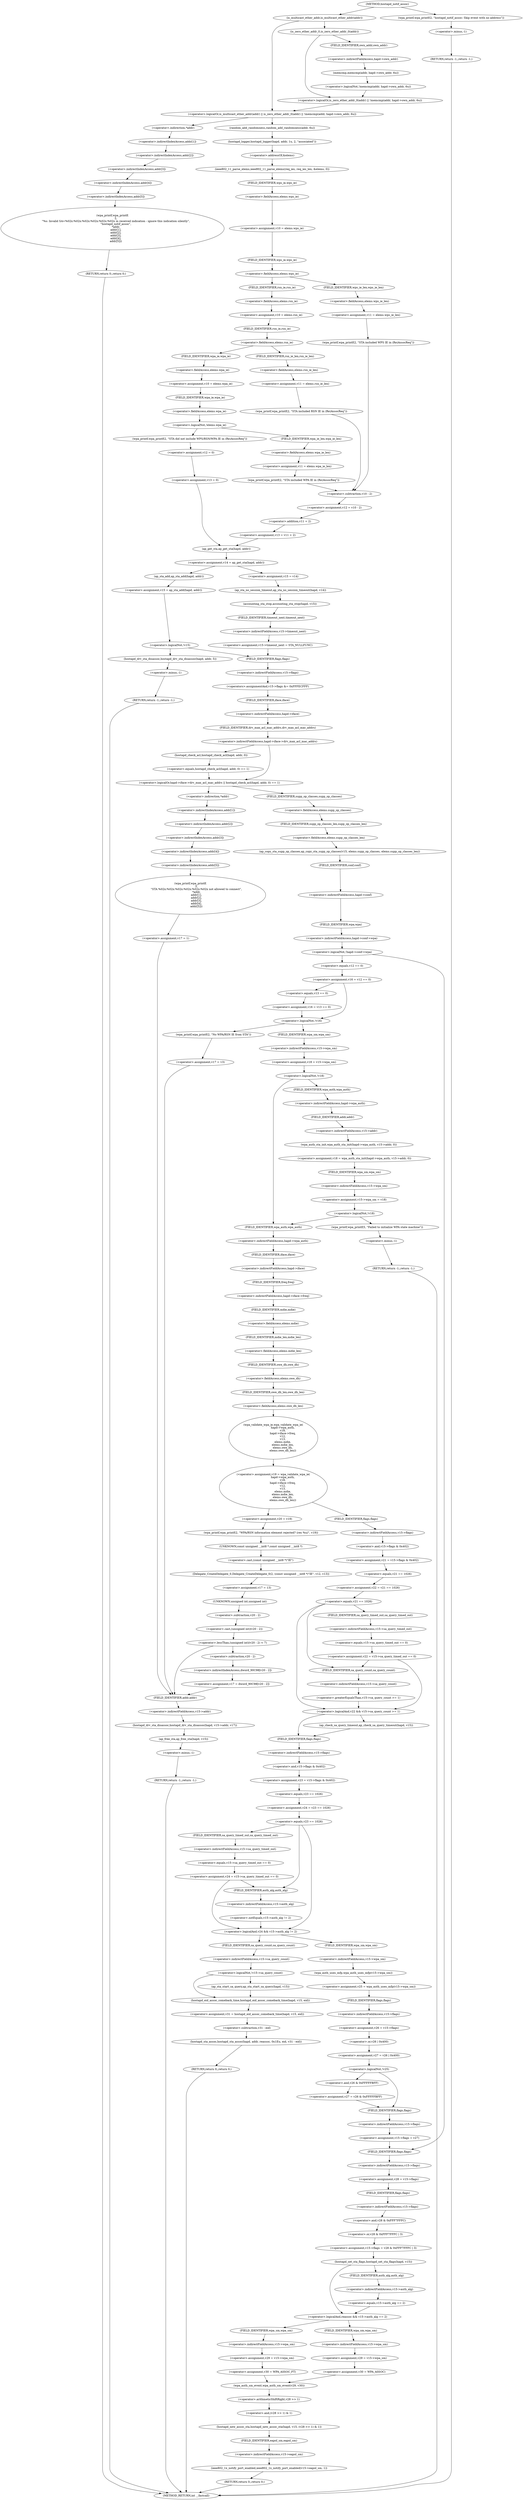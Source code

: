 digraph hostapd_notif_assoc {  
"1000160" [label = "(<operator>.logicalOr,is_multicast_ether_addr(addr) || is_zero_ether_addr_0(addr) || !memcmp(addr, hapd->own_addr, 6u))" ]
"1000161" [label = "(is_multicast_ether_addr,is_multicast_ether_addr(addr))" ]
"1000163" [label = "(<operator>.logicalOr,is_zero_ether_addr_0(addr) || !memcmp(addr, hapd->own_addr, 6u))" ]
"1000164" [label = "(is_zero_ether_addr_0,is_zero_ether_addr_0(addr))" ]
"1000166" [label = "(<operator>.logicalNot,!memcmp(addr, hapd->own_addr, 6u))" ]
"1000167" [label = "(memcmp,memcmp(addr, hapd->own_addr, 6u))" ]
"1000169" [label = "(<operator>.indirectFieldAccess,hapd->own_addr)" ]
"1000171" [label = "(FIELD_IDENTIFIER,own_addr,own_addr)" ]
"1000174" [label = "(wpa_printf,wpa_printf(\n        2,\n        \"%s: Invalid SA=%02x:%02x:%02x:%02x:%02x:%02x in received indication - ignore this indication silently\",\n        \"hostapd_notif_assoc\",\n        *addr,\n        addr[1],\n        addr[2],\n        addr[3],\n        addr[4],\n        addr[5]))" ]
"1000178" [label = "(<operator>.indirection,*addr)" ]
"1000180" [label = "(<operator>.indirectIndexAccess,addr[1])" ]
"1000183" [label = "(<operator>.indirectIndexAccess,addr[2])" ]
"1000186" [label = "(<operator>.indirectIndexAccess,addr[3])" ]
"1000189" [label = "(<operator>.indirectIndexAccess,addr[4])" ]
"1000192" [label = "(<operator>.indirectIndexAccess,addr[5])" ]
"1000195" [label = "(RETURN,return 0;,return 0;)" ]
"1000197" [label = "(random_add_randomness,random_add_randomness(addr, 6u))" ]
"1000200" [label = "(hostapd_logger,hostapd_logger(hapd, addr, 1u, 2, \"associated\"))" ]
"1000206" [label = "(ieee802_11_parse_elems,ieee802_11_parse_elems(req_ies, req_ies_len, &elems, 0))" ]
"1000209" [label = "(<operator>.addressOf,&elems)" ]
"1000212" [label = "(<operator>.assignment,v10 = elems.wps_ie)" ]
"1000214" [label = "(<operator>.fieldAccess,elems.wps_ie)" ]
"1000216" [label = "(FIELD_IDENTIFIER,wps_ie,wps_ie)" ]
"1000218" [label = "(<operator>.fieldAccess,elems.wps_ie)" ]
"1000220" [label = "(FIELD_IDENTIFIER,wps_ie,wps_ie)" ]
"1000222" [label = "(<operator>.assignment,v11 = elems.wps_ie_len)" ]
"1000224" [label = "(<operator>.fieldAccess,elems.wps_ie_len)" ]
"1000226" [label = "(FIELD_IDENTIFIER,wps_ie_len,wps_ie_len)" ]
"1000227" [label = "(wpa_printf,wpa_printf(2, \"STA included WPS IE in (Re)AssocReq\"))" ]
"1000232" [label = "(<operator>.assignment,v10 = elems.rsn_ie)" ]
"1000234" [label = "(<operator>.fieldAccess,elems.rsn_ie)" ]
"1000236" [label = "(FIELD_IDENTIFIER,rsn_ie,rsn_ie)" ]
"1000238" [label = "(<operator>.fieldAccess,elems.rsn_ie)" ]
"1000240" [label = "(FIELD_IDENTIFIER,rsn_ie,rsn_ie)" ]
"1000242" [label = "(<operator>.assignment,v11 = elems.rsn_ie_len)" ]
"1000244" [label = "(<operator>.fieldAccess,elems.rsn_ie_len)" ]
"1000246" [label = "(FIELD_IDENTIFIER,rsn_ie_len,rsn_ie_len)" ]
"1000247" [label = "(wpa_printf,wpa_printf(2, \"STA included RSN IE in (Re)AssocReq\"))" ]
"1000252" [label = "(<operator>.assignment,v10 = elems.wpa_ie)" ]
"1000254" [label = "(<operator>.fieldAccess,elems.wpa_ie)" ]
"1000256" [label = "(FIELD_IDENTIFIER,wpa_ie,wpa_ie)" ]
"1000258" [label = "(<operator>.logicalNot,!elems.wpa_ie)" ]
"1000259" [label = "(<operator>.fieldAccess,elems.wpa_ie)" ]
"1000261" [label = "(FIELD_IDENTIFIER,wpa_ie,wpa_ie)" ]
"1000263" [label = "(wpa_printf,wpa_printf(2, \"STA did not include WPS/RSN/WPA IE in (Re)AssocReq\"))" ]
"1000266" [label = "(<operator>.assignment,v12 = 0)" ]
"1000269" [label = "(<operator>.assignment,v13 = 0)" ]
"1000273" [label = "(<operator>.assignment,v14 = ap_get_sta(hapd, addr))" ]
"1000275" [label = "(ap_get_sta,ap_get_sta(hapd, addr))" ]
"1000281" [label = "(<operator>.assignment,v15 = v14)" ]
"1000284" [label = "(ap_sta_no_session_timeout,ap_sta_no_session_timeout(hapd, v14))" ]
"1000287" [label = "(accounting_sta_stop,accounting_sta_stop(hapd, v15))" ]
"1000290" [label = "(<operator>.assignment,v15->timeout_next = STA_NULLFUNC)" ]
"1000291" [label = "(<operator>.indirectFieldAccess,v15->timeout_next)" ]
"1000293" [label = "(FIELD_IDENTIFIER,timeout_next,timeout_next)" ]
"1000297" [label = "(<operator>.assignment,v15 = ap_sta_add(hapd, addr))" ]
"1000299" [label = "(ap_sta_add,ap_sta_add(hapd, addr))" ]
"1000303" [label = "(<operator>.logicalNot,!v15)" ]
"1000306" [label = "(hostapd_drv_sta_disassoc,hostapd_drv_sta_disassoc(hapd, addr, 5))" ]
"1000310" [label = "(RETURN,return -1;,return -1;)" ]
"1000311" [label = "(<operator>.minus,-1)" ]
"1000313" [label = "(<operators>.assignmentAnd,v15->flags &= 0xFFFECFFF)" ]
"1000314" [label = "(<operator>.indirectFieldAccess,v15->flags)" ]
"1000316" [label = "(FIELD_IDENTIFIER,flags,flags)" ]
"1000319" [label = "(<operator>.logicalOr,hapd->iface->drv_max_acl_mac_addrs || hostapd_check_acl(hapd, addr, 0) == 1)" ]
"1000320" [label = "(<operator>.indirectFieldAccess,hapd->iface->drv_max_acl_mac_addrs)" ]
"1000321" [label = "(<operator>.indirectFieldAccess,hapd->iface)" ]
"1000323" [label = "(FIELD_IDENTIFIER,iface,iface)" ]
"1000324" [label = "(FIELD_IDENTIFIER,drv_max_acl_mac_addrs,drv_max_acl_mac_addrs)" ]
"1000325" [label = "(<operator>.equals,hostapd_check_acl(hapd, addr, 0) == 1)" ]
"1000326" [label = "(hostapd_check_acl,hostapd_check_acl(hapd, addr, 0))" ]
"1000332" [label = "(ap_copy_sta_supp_op_classes,ap_copy_sta_supp_op_classes(v15, elems.supp_op_classes, elems.supp_op_classes_len))" ]
"1000334" [label = "(<operator>.fieldAccess,elems.supp_op_classes)" ]
"1000336" [label = "(FIELD_IDENTIFIER,supp_op_classes,supp_op_classes)" ]
"1000337" [label = "(<operator>.fieldAccess,elems.supp_op_classes_len)" ]
"1000339" [label = "(FIELD_IDENTIFIER,supp_op_classes_len,supp_op_classes_len)" ]
"1000341" [label = "(<operator>.logicalNot,!hapd->conf->wpa)" ]
"1000342" [label = "(<operator>.indirectFieldAccess,hapd->conf->wpa)" ]
"1000343" [label = "(<operator>.indirectFieldAccess,hapd->conf)" ]
"1000345" [label = "(FIELD_IDENTIFIER,conf,conf)" ]
"1000346" [label = "(FIELD_IDENTIFIER,wpa,wpa)" ]
"1000348" [label = "(<operator>.assignment,v16 = v12 == 0)" ]
"1000350" [label = "(<operator>.equals,v12 == 0)" ]
"1000355" [label = "(<operator>.assignment,v16 = v13 == 0)" ]
"1000357" [label = "(<operator>.equals,v13 == 0)" ]
"1000361" [label = "(<operator>.logicalNot,!v16)" ]
"1000364" [label = "(<operator>.assignment,v18 = v15->wpa_sm)" ]
"1000366" [label = "(<operator>.indirectFieldAccess,v15->wpa_sm)" ]
"1000368" [label = "(FIELD_IDENTIFIER,wpa_sm,wpa_sm)" ]
"1000370" [label = "(<operator>.logicalNot,!v18)" ]
"1000373" [label = "(<operator>.assignment,v18 = wpa_auth_sta_init(hapd->wpa_auth, v15->addr, 0))" ]
"1000375" [label = "(wpa_auth_sta_init,wpa_auth_sta_init(hapd->wpa_auth, v15->addr, 0))" ]
"1000376" [label = "(<operator>.indirectFieldAccess,hapd->wpa_auth)" ]
"1000378" [label = "(FIELD_IDENTIFIER,wpa_auth,wpa_auth)" ]
"1000379" [label = "(<operator>.indirectFieldAccess,v15->addr)" ]
"1000381" [label = "(FIELD_IDENTIFIER,addr,addr)" ]
"1000383" [label = "(<operator>.assignment,v15->wpa_sm = v18)" ]
"1000384" [label = "(<operator>.indirectFieldAccess,v15->wpa_sm)" ]
"1000386" [label = "(FIELD_IDENTIFIER,wpa_sm,wpa_sm)" ]
"1000389" [label = "(<operator>.logicalNot,!v18)" ]
"1000392" [label = "(wpa_printf,wpa_printf(5, \"Failed to initialize WPA state machine\"))" ]
"1000395" [label = "(RETURN,return -1;,return -1;)" ]
"1000396" [label = "(<operator>.minus,-1)" ]
"1000398" [label = "(<operator>.assignment,v19 = wpa_validate_wpa_ie(\n                      hapd->wpa_auth,\n                      v18,\n                      hapd->iface->freq,\n                      v12,\n                      v13,\n                      elems.mdie,\n                      elems.mdie_len,\n                      elems.owe_dh,\n                      elems.owe_dh_len))" ]
"1000400" [label = "(wpa_validate_wpa_ie,wpa_validate_wpa_ie(\n                      hapd->wpa_auth,\n                      v18,\n                      hapd->iface->freq,\n                      v12,\n                      v13,\n                      elems.mdie,\n                      elems.mdie_len,\n                      elems.owe_dh,\n                      elems.owe_dh_len))" ]
"1000401" [label = "(<operator>.indirectFieldAccess,hapd->wpa_auth)" ]
"1000403" [label = "(FIELD_IDENTIFIER,wpa_auth,wpa_auth)" ]
"1000405" [label = "(<operator>.indirectFieldAccess,hapd->iface->freq)" ]
"1000406" [label = "(<operator>.indirectFieldAccess,hapd->iface)" ]
"1000408" [label = "(FIELD_IDENTIFIER,iface,iface)" ]
"1000409" [label = "(FIELD_IDENTIFIER,freq,freq)" ]
"1000412" [label = "(<operator>.fieldAccess,elems.mdie)" ]
"1000414" [label = "(FIELD_IDENTIFIER,mdie,mdie)" ]
"1000415" [label = "(<operator>.fieldAccess,elems.mdie_len)" ]
"1000417" [label = "(FIELD_IDENTIFIER,mdie_len,mdie_len)" ]
"1000418" [label = "(<operator>.fieldAccess,elems.owe_dh)" ]
"1000420" [label = "(FIELD_IDENTIFIER,owe_dh,owe_dh)" ]
"1000421" [label = "(<operator>.fieldAccess,elems.owe_dh_len)" ]
"1000423" [label = "(FIELD_IDENTIFIER,owe_dh_len,owe_dh_len)" ]
"1000427" [label = "(<operator>.assignment,v20 = v19)" ]
"1000430" [label = "(wpa_printf,wpa_printf(2, \"WPA/RSN information element rejected? (res %u)\", v19))" ]
"1000434" [label = "(Delegate_CreateDelegate_0,Delegate_CreateDelegate_0(2, (const unsigned __int8 *)\"IE\", v12, v13))" ]
"1000436" [label = "(<operator>.cast,(const unsigned __int8 *)\"IE\")" ]
"1000437" [label = "(UNKNOWN,const unsigned __int8 *,const unsigned __int8 *)" ]
"1000441" [label = "(<operator>.assignment,v17 = 13)" ]
"1000445" [label = "(<operator>.lessThan,(unsigned int)(v20 - 2) < 7)" ]
"1000446" [label = "(<operator>.cast,(unsigned int)(v20 - 2))" ]
"1000447" [label = "(UNKNOWN,unsigned int,unsigned int)" ]
"1000448" [label = "(<operator>.subtraction,v20 - 2)" ]
"1000452" [label = "(<operator>.assignment,v17 = dword_90C98[v20 - 2])" ]
"1000454" [label = "(<operator>.indirectIndexAccess,dword_90C98[v20 - 2])" ]
"1000456" [label = "(<operator>.subtraction,v20 - 2)" ]
"1000460" [label = "(<operator>.assignment,v21 = v15->flags & 0x402)" ]
"1000462" [label = "(<operator>.and,v15->flags & 0x402)" ]
"1000463" [label = "(<operator>.indirectFieldAccess,v15->flags)" ]
"1000465" [label = "(FIELD_IDENTIFIER,flags,flags)" ]
"1000467" [label = "(<operator>.assignment,v22 = v21 == 1026)" ]
"1000469" [label = "(<operator>.equals,v21 == 1026)" ]
"1000473" [label = "(<operator>.equals,v21 == 1026)" ]
"1000476" [label = "(<operator>.assignment,v22 = v15->sa_query_timed_out == 0)" ]
"1000478" [label = "(<operator>.equals,v15->sa_query_timed_out == 0)" ]
"1000479" [label = "(<operator>.indirectFieldAccess,v15->sa_query_timed_out)" ]
"1000481" [label = "(FIELD_IDENTIFIER,sa_query_timed_out,sa_query_timed_out)" ]
"1000484" [label = "(<operator>.logicalAnd,v22 && v15->sa_query_count >= 1)" ]
"1000486" [label = "(<operator>.greaterEqualsThan,v15->sa_query_count >= 1)" ]
"1000487" [label = "(<operator>.indirectFieldAccess,v15->sa_query_count)" ]
"1000489" [label = "(FIELD_IDENTIFIER,sa_query_count,sa_query_count)" ]
"1000491" [label = "(ap_check_sa_query_timeout,ap_check_sa_query_timeout(hapd, v15))" ]
"1000494" [label = "(<operator>.assignment,v23 = v15->flags & 0x402)" ]
"1000496" [label = "(<operator>.and,v15->flags & 0x402)" ]
"1000497" [label = "(<operator>.indirectFieldAccess,v15->flags)" ]
"1000499" [label = "(FIELD_IDENTIFIER,flags,flags)" ]
"1000501" [label = "(<operator>.assignment,v24 = v23 == 1026)" ]
"1000503" [label = "(<operator>.equals,v23 == 1026)" ]
"1000507" [label = "(<operator>.equals,v23 == 1026)" ]
"1000510" [label = "(<operator>.assignment,v24 = v15->sa_query_timed_out == 0)" ]
"1000512" [label = "(<operator>.equals,v15->sa_query_timed_out == 0)" ]
"1000513" [label = "(<operator>.indirectFieldAccess,v15->sa_query_timed_out)" ]
"1000515" [label = "(FIELD_IDENTIFIER,sa_query_timed_out,sa_query_timed_out)" ]
"1000518" [label = "(<operator>.logicalAnd,v24 && v15->auth_alg != 2)" ]
"1000520" [label = "(<operator>.notEquals,v15->auth_alg != 2)" ]
"1000521" [label = "(<operator>.indirectFieldAccess,v15->auth_alg)" ]
"1000523" [label = "(FIELD_IDENTIFIER,auth_alg,auth_alg)" ]
"1000527" [label = "(<operator>.logicalNot,!v15->sa_query_count)" ]
"1000528" [label = "(<operator>.indirectFieldAccess,v15->sa_query_count)" ]
"1000530" [label = "(FIELD_IDENTIFIER,sa_query_count,sa_query_count)" ]
"1000531" [label = "(ap_sta_start_sa_query,ap_sta_start_sa_query(hapd, v15))" ]
"1000534" [label = "(<operator>.assignment,v31 = hostapd_eid_assoc_comeback_time(hapd, v15, eid))" ]
"1000536" [label = "(hostapd_eid_assoc_comeback_time,hostapd_eid_assoc_comeback_time(hapd, v15, eid))" ]
"1000540" [label = "(hostapd_sta_assoc,hostapd_sta_assoc(hapd, addr, reassoc, 0x1Eu, eid, v31 - eid))" ]
"1000546" [label = "(<operator>.subtraction,v31 - eid)" ]
"1000549" [label = "(RETURN,return 0;,return 0;)" ]
"1000551" [label = "(<operator>.assignment,v25 = wpa_auth_uses_mfp(v15->wpa_sm))" ]
"1000553" [label = "(wpa_auth_uses_mfp,wpa_auth_uses_mfp(v15->wpa_sm))" ]
"1000554" [label = "(<operator>.indirectFieldAccess,v15->wpa_sm)" ]
"1000556" [label = "(FIELD_IDENTIFIER,wpa_sm,wpa_sm)" ]
"1000557" [label = "(<operator>.assignment,v26 = v15->flags)" ]
"1000559" [label = "(<operator>.indirectFieldAccess,v15->flags)" ]
"1000561" [label = "(FIELD_IDENTIFIER,flags,flags)" ]
"1000562" [label = "(<operator>.assignment,v27 = v26 | 0x400)" ]
"1000564" [label = "(<operator>.or,v26 | 0x400)" ]
"1000568" [label = "(<operator>.logicalNot,!v25)" ]
"1000570" [label = "(<operator>.assignment,v27 = v26 & 0xFFFFFBFF)" ]
"1000572" [label = "(<operator>.and,v26 & 0xFFFFFBFF)" ]
"1000575" [label = "(<operator>.assignment,v15->flags = v27)" ]
"1000576" [label = "(<operator>.indirectFieldAccess,v15->flags)" ]
"1000578" [label = "(FIELD_IDENTIFIER,flags,flags)" ]
"1000581" [label = "(<operator>.assignment,v28 = v15->flags)" ]
"1000583" [label = "(<operator>.indirectFieldAccess,v15->flags)" ]
"1000585" [label = "(FIELD_IDENTIFIER,flags,flags)" ]
"1000586" [label = "(<operator>.assignment,v15->flags = v28 & 0xFFF7FFFC | 3)" ]
"1000587" [label = "(<operator>.indirectFieldAccess,v15->flags)" ]
"1000589" [label = "(FIELD_IDENTIFIER,flags,flags)" ]
"1000590" [label = "(<operator>.or,v28 & 0xFFF7FFFC | 3)" ]
"1000591" [label = "(<operator>.and,v28 & 0xFFF7FFFC)" ]
"1000595" [label = "(hostapd_set_sta_flags,hostapd_set_sta_flags(hapd, v15))" ]
"1000599" [label = "(<operator>.logicalAnd,reassoc && v15->auth_alg == 2)" ]
"1000601" [label = "(<operator>.equals,v15->auth_alg == 2)" ]
"1000602" [label = "(<operator>.indirectFieldAccess,v15->auth_alg)" ]
"1000604" [label = "(FIELD_IDENTIFIER,auth_alg,auth_alg)" ]
"1000607" [label = "(<operator>.assignment,v29 = v15->wpa_sm)" ]
"1000609" [label = "(<operator>.indirectFieldAccess,v15->wpa_sm)" ]
"1000611" [label = "(FIELD_IDENTIFIER,wpa_sm,wpa_sm)" ]
"1000612" [label = "(<operator>.assignment,v30 = WPA_ASSOC_FT)" ]
"1000617" [label = "(<operator>.assignment,v29 = v15->wpa_sm)" ]
"1000619" [label = "(<operator>.indirectFieldAccess,v15->wpa_sm)" ]
"1000621" [label = "(FIELD_IDENTIFIER,wpa_sm,wpa_sm)" ]
"1000622" [label = "(<operator>.assignment,v30 = WPA_ASSOC)" ]
"1000625" [label = "(wpa_auth_sm_event,wpa_auth_sm_event(v29, v30))" ]
"1000628" [label = "(hostapd_new_assoc_sta,hostapd_new_assoc_sta(hapd, v15, (v28 >> 1) & 1))" ]
"1000631" [label = "(<operator>.and,(v28 >> 1) & 1)" ]
"1000632" [label = "(<operator>.arithmeticShiftRight,v28 >> 1)" ]
"1000636" [label = "(ieee802_1x_notify_port_enabled,ieee802_1x_notify_port_enabled(v15->eapol_sm, 1))" ]
"1000637" [label = "(<operator>.indirectFieldAccess,v15->eapol_sm)" ]
"1000639" [label = "(FIELD_IDENTIFIER,eapol_sm,eapol_sm)" ]
"1000641" [label = "(RETURN,return 0;,return 0;)" ]
"1000643" [label = "(wpa_printf,wpa_printf(2, \"No WPA/RSN IE from STA\"))" ]
"1000646" [label = "(<operator>.assignment,v17 = 13)" ]
"1000651" [label = "(wpa_printf,wpa_printf(\n              3,\n              \"STA %02x:%02x:%02x:%02x:%02x:%02x not allowed to connect\",\n              *addr,\n              addr[1],\n              addr[2],\n              addr[3],\n              addr[4],\n              addr[5]))" ]
"1000654" [label = "(<operator>.indirection,*addr)" ]
"1000656" [label = "(<operator>.indirectIndexAccess,addr[1])" ]
"1000659" [label = "(<operator>.indirectIndexAccess,addr[2])" ]
"1000662" [label = "(<operator>.indirectIndexAccess,addr[3])" ]
"1000665" [label = "(<operator>.indirectIndexAccess,addr[4])" ]
"1000668" [label = "(<operator>.indirectIndexAccess,addr[5])" ]
"1000671" [label = "(<operator>.assignment,v17 = 1)" ]
"1000675" [label = "(hostapd_drv_sta_disassoc,hostapd_drv_sta_disassoc(hapd, v15->addr, v17))" ]
"1000677" [label = "(<operator>.indirectFieldAccess,v15->addr)" ]
"1000679" [label = "(FIELD_IDENTIFIER,addr,addr)" ]
"1000681" [label = "(ap_free_sta,ap_free_sta(hapd, v15))" ]
"1000684" [label = "(RETURN,return -1;,return -1;)" ]
"1000685" [label = "(<operator>.minus,-1)" ]
"1000687" [label = "(<operator>.assignment,v11 = elems.wpa_ie_len)" ]
"1000689" [label = "(<operator>.fieldAccess,elems.wpa_ie_len)" ]
"1000691" [label = "(FIELD_IDENTIFIER,wpa_ie_len,wpa_ie_len)" ]
"1000692" [label = "(wpa_printf,wpa_printf(2, \"STA included WPA IE in (Re)AssocReq\"))" ]
"1000695" [label = "(<operator>.assignment,v12 = v10 - 2)" ]
"1000697" [label = "(<operator>.subtraction,v10 - 2)" ]
"1000700" [label = "(<operator>.assignment,v13 = v11 + 2)" ]
"1000702" [label = "(<operator>.addition,v11 + 2)" ]
"1000706" [label = "(wpa_printf,wpa_printf(2, \"hostapd_notif_assoc: Skip event with no address\"))" ]
"1000709" [label = "(RETURN,return -1;,return -1;)" ]
"1000710" [label = "(<operator>.minus,-1)" ]
"1000125" [label = "(METHOD,hostapd_notif_assoc)" ]
"1000712" [label = "(METHOD_RETURN,int __fastcall)" ]
  "1000160" -> "1000178" 
  "1000160" -> "1000197" 
  "1000161" -> "1000160" 
  "1000161" -> "1000164" 
  "1000163" -> "1000160" 
  "1000164" -> "1000163" 
  "1000164" -> "1000171" 
  "1000166" -> "1000163" 
  "1000167" -> "1000166" 
  "1000169" -> "1000167" 
  "1000171" -> "1000169" 
  "1000174" -> "1000195" 
  "1000178" -> "1000180" 
  "1000180" -> "1000183" 
  "1000183" -> "1000186" 
  "1000186" -> "1000189" 
  "1000189" -> "1000192" 
  "1000192" -> "1000174" 
  "1000195" -> "1000712" 
  "1000197" -> "1000200" 
  "1000200" -> "1000209" 
  "1000206" -> "1000216" 
  "1000209" -> "1000206" 
  "1000212" -> "1000220" 
  "1000214" -> "1000212" 
  "1000216" -> "1000214" 
  "1000218" -> "1000226" 
  "1000218" -> "1000236" 
  "1000220" -> "1000218" 
  "1000222" -> "1000227" 
  "1000224" -> "1000222" 
  "1000226" -> "1000224" 
  "1000227" -> "1000697" 
  "1000232" -> "1000240" 
  "1000234" -> "1000232" 
  "1000236" -> "1000234" 
  "1000238" -> "1000246" 
  "1000238" -> "1000256" 
  "1000240" -> "1000238" 
  "1000242" -> "1000247" 
  "1000244" -> "1000242" 
  "1000246" -> "1000244" 
  "1000247" -> "1000697" 
  "1000252" -> "1000261" 
  "1000254" -> "1000252" 
  "1000256" -> "1000254" 
  "1000258" -> "1000263" 
  "1000258" -> "1000691" 
  "1000259" -> "1000258" 
  "1000261" -> "1000259" 
  "1000263" -> "1000266" 
  "1000266" -> "1000269" 
  "1000269" -> "1000275" 
  "1000273" -> "1000281" 
  "1000273" -> "1000299" 
  "1000275" -> "1000273" 
  "1000281" -> "1000284" 
  "1000284" -> "1000287" 
  "1000287" -> "1000293" 
  "1000290" -> "1000316" 
  "1000291" -> "1000290" 
  "1000293" -> "1000291" 
  "1000297" -> "1000303" 
  "1000299" -> "1000297" 
  "1000303" -> "1000306" 
  "1000303" -> "1000316" 
  "1000306" -> "1000311" 
  "1000310" -> "1000712" 
  "1000311" -> "1000310" 
  "1000313" -> "1000323" 
  "1000314" -> "1000313" 
  "1000316" -> "1000314" 
  "1000319" -> "1000336" 
  "1000319" -> "1000654" 
  "1000320" -> "1000319" 
  "1000320" -> "1000326" 
  "1000321" -> "1000324" 
  "1000323" -> "1000321" 
  "1000324" -> "1000320" 
  "1000325" -> "1000319" 
  "1000326" -> "1000325" 
  "1000332" -> "1000345" 
  "1000334" -> "1000339" 
  "1000336" -> "1000334" 
  "1000337" -> "1000332" 
  "1000339" -> "1000337" 
  "1000341" -> "1000585" 
  "1000341" -> "1000350" 
  "1000342" -> "1000341" 
  "1000343" -> "1000346" 
  "1000345" -> "1000343" 
  "1000346" -> "1000342" 
  "1000348" -> "1000357" 
  "1000348" -> "1000361" 
  "1000350" -> "1000348" 
  "1000355" -> "1000361" 
  "1000357" -> "1000355" 
  "1000361" -> "1000368" 
  "1000361" -> "1000643" 
  "1000364" -> "1000370" 
  "1000366" -> "1000364" 
  "1000368" -> "1000366" 
  "1000370" -> "1000378" 
  "1000370" -> "1000403" 
  "1000373" -> "1000386" 
  "1000375" -> "1000373" 
  "1000376" -> "1000381" 
  "1000378" -> "1000376" 
  "1000379" -> "1000375" 
  "1000381" -> "1000379" 
  "1000383" -> "1000389" 
  "1000384" -> "1000383" 
  "1000386" -> "1000384" 
  "1000389" -> "1000392" 
  "1000389" -> "1000403" 
  "1000392" -> "1000396" 
  "1000395" -> "1000712" 
  "1000396" -> "1000395" 
  "1000398" -> "1000427" 
  "1000398" -> "1000465" 
  "1000400" -> "1000398" 
  "1000401" -> "1000408" 
  "1000403" -> "1000401" 
  "1000405" -> "1000414" 
  "1000406" -> "1000409" 
  "1000408" -> "1000406" 
  "1000409" -> "1000405" 
  "1000412" -> "1000417" 
  "1000414" -> "1000412" 
  "1000415" -> "1000420" 
  "1000417" -> "1000415" 
  "1000418" -> "1000423" 
  "1000420" -> "1000418" 
  "1000421" -> "1000400" 
  "1000423" -> "1000421" 
  "1000427" -> "1000430" 
  "1000430" -> "1000437" 
  "1000434" -> "1000441" 
  "1000436" -> "1000434" 
  "1000437" -> "1000436" 
  "1000441" -> "1000447" 
  "1000445" -> "1000456" 
  "1000445" -> "1000679" 
  "1000446" -> "1000445" 
  "1000447" -> "1000448" 
  "1000448" -> "1000446" 
  "1000452" -> "1000679" 
  "1000454" -> "1000452" 
  "1000456" -> "1000454" 
  "1000460" -> "1000469" 
  "1000462" -> "1000460" 
  "1000463" -> "1000462" 
  "1000465" -> "1000463" 
  "1000467" -> "1000473" 
  "1000469" -> "1000467" 
  "1000473" -> "1000481" 
  "1000473" -> "1000484" 
  "1000473" -> "1000489" 
  "1000476" -> "1000484" 
  "1000476" -> "1000489" 
  "1000478" -> "1000476" 
  "1000479" -> "1000478" 
  "1000481" -> "1000479" 
  "1000484" -> "1000491" 
  "1000484" -> "1000499" 
  "1000486" -> "1000484" 
  "1000487" -> "1000486" 
  "1000489" -> "1000487" 
  "1000491" -> "1000499" 
  "1000494" -> "1000503" 
  "1000496" -> "1000494" 
  "1000497" -> "1000496" 
  "1000499" -> "1000497" 
  "1000501" -> "1000507" 
  "1000503" -> "1000501" 
  "1000507" -> "1000515" 
  "1000507" -> "1000518" 
  "1000507" -> "1000523" 
  "1000510" -> "1000518" 
  "1000510" -> "1000523" 
  "1000512" -> "1000510" 
  "1000513" -> "1000512" 
  "1000515" -> "1000513" 
  "1000518" -> "1000530" 
  "1000518" -> "1000556" 
  "1000520" -> "1000518" 
  "1000521" -> "1000520" 
  "1000523" -> "1000521" 
  "1000527" -> "1000531" 
  "1000527" -> "1000536" 
  "1000528" -> "1000527" 
  "1000530" -> "1000528" 
  "1000531" -> "1000536" 
  "1000534" -> "1000546" 
  "1000536" -> "1000534" 
  "1000540" -> "1000549" 
  "1000546" -> "1000540" 
  "1000549" -> "1000712" 
  "1000551" -> "1000561" 
  "1000553" -> "1000551" 
  "1000554" -> "1000553" 
  "1000556" -> "1000554" 
  "1000557" -> "1000564" 
  "1000559" -> "1000557" 
  "1000561" -> "1000559" 
  "1000562" -> "1000568" 
  "1000564" -> "1000562" 
  "1000568" -> "1000572" 
  "1000568" -> "1000578" 
  "1000570" -> "1000578" 
  "1000572" -> "1000570" 
  "1000575" -> "1000585" 
  "1000576" -> "1000575" 
  "1000578" -> "1000576" 
  "1000581" -> "1000589" 
  "1000583" -> "1000581" 
  "1000585" -> "1000583" 
  "1000586" -> "1000595" 
  "1000587" -> "1000591" 
  "1000589" -> "1000587" 
  "1000590" -> "1000586" 
  "1000591" -> "1000590" 
  "1000595" -> "1000599" 
  "1000595" -> "1000604" 
  "1000599" -> "1000611" 
  "1000599" -> "1000621" 
  "1000601" -> "1000599" 
  "1000602" -> "1000601" 
  "1000604" -> "1000602" 
  "1000607" -> "1000612" 
  "1000609" -> "1000607" 
  "1000611" -> "1000609" 
  "1000612" -> "1000625" 
  "1000617" -> "1000622" 
  "1000619" -> "1000617" 
  "1000621" -> "1000619" 
  "1000622" -> "1000625" 
  "1000625" -> "1000632" 
  "1000628" -> "1000639" 
  "1000631" -> "1000628" 
  "1000632" -> "1000631" 
  "1000636" -> "1000641" 
  "1000637" -> "1000636" 
  "1000639" -> "1000637" 
  "1000641" -> "1000712" 
  "1000643" -> "1000646" 
  "1000646" -> "1000679" 
  "1000651" -> "1000671" 
  "1000654" -> "1000656" 
  "1000656" -> "1000659" 
  "1000659" -> "1000662" 
  "1000662" -> "1000665" 
  "1000665" -> "1000668" 
  "1000668" -> "1000651" 
  "1000671" -> "1000679" 
  "1000675" -> "1000681" 
  "1000677" -> "1000675" 
  "1000679" -> "1000677" 
  "1000681" -> "1000685" 
  "1000684" -> "1000712" 
  "1000685" -> "1000684" 
  "1000687" -> "1000692" 
  "1000689" -> "1000687" 
  "1000691" -> "1000689" 
  "1000692" -> "1000697" 
  "1000695" -> "1000702" 
  "1000697" -> "1000695" 
  "1000700" -> "1000275" 
  "1000702" -> "1000700" 
  "1000706" -> "1000710" 
  "1000709" -> "1000712" 
  "1000710" -> "1000709" 
  "1000125" -> "1000161" 
  "1000125" -> "1000706" 
}
